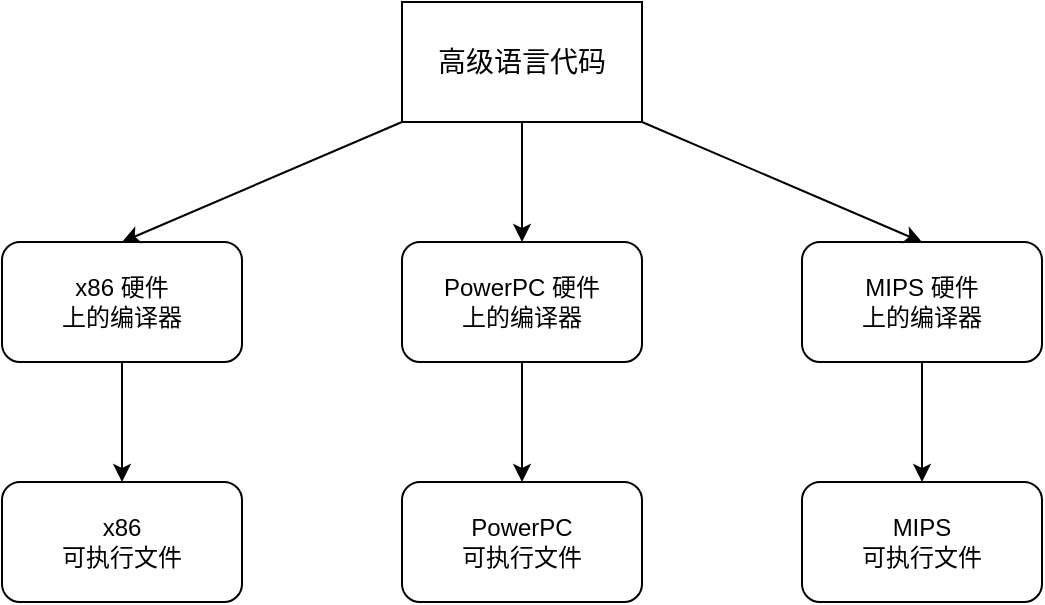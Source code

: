 <mxfile version="21.2.8" type="device">
  <diagram name="Page-1" id="PjV5T4BKNxEZxDZ0Ih3n">
    <mxGraphModel dx="724" dy="461" grid="1" gridSize="10" guides="1" tooltips="1" connect="1" arrows="1" fold="1" page="1" pageScale="1" pageWidth="827" pageHeight="1169" math="0" shadow="0">
      <root>
        <mxCell id="0" />
        <mxCell id="1" parent="0" />
        <mxCell id="Ck23_u48oW8TQgdkU4oY-8" style="edgeStyle=orthogonalEdgeStyle;rounded=0;orthogonalLoop=1;jettySize=auto;html=1;entryX=0.5;entryY=0;entryDx=0;entryDy=0;" edge="1" parent="1" source="Ck23_u48oW8TQgdkU4oY-1" target="Ck23_u48oW8TQgdkU4oY-2">
          <mxGeometry relative="1" as="geometry" />
        </mxCell>
        <mxCell id="Ck23_u48oW8TQgdkU4oY-10" style="rounded=0;orthogonalLoop=1;jettySize=auto;html=1;exitX=1;exitY=1;exitDx=0;exitDy=0;entryX=0.5;entryY=0;entryDx=0;entryDy=0;" edge="1" parent="1" source="Ck23_u48oW8TQgdkU4oY-1" target="Ck23_u48oW8TQgdkU4oY-4">
          <mxGeometry relative="1" as="geometry" />
        </mxCell>
        <mxCell id="Ck23_u48oW8TQgdkU4oY-12" style="rounded=0;orthogonalLoop=1;jettySize=auto;html=1;exitX=0;exitY=1;exitDx=0;exitDy=0;entryX=0.5;entryY=0;entryDx=0;entryDy=0;" edge="1" parent="1" source="Ck23_u48oW8TQgdkU4oY-1" target="Ck23_u48oW8TQgdkU4oY-3">
          <mxGeometry relative="1" as="geometry" />
        </mxCell>
        <mxCell id="Ck23_u48oW8TQgdkU4oY-1" value="&lt;font style=&quot;font-size: 14px;&quot;&gt;高级语言代码&lt;/font&gt;" style="rounded=0;whiteSpace=wrap;html=1;fillColor=none;" vertex="1" parent="1">
          <mxGeometry x="320" y="40" width="120" height="60" as="geometry" />
        </mxCell>
        <mxCell id="Ck23_u48oW8TQgdkU4oY-9" style="edgeStyle=orthogonalEdgeStyle;rounded=0;orthogonalLoop=1;jettySize=auto;html=1;entryX=0.5;entryY=0;entryDx=0;entryDy=0;" edge="1" parent="1" source="Ck23_u48oW8TQgdkU4oY-2" target="Ck23_u48oW8TQgdkU4oY-6">
          <mxGeometry relative="1" as="geometry" />
        </mxCell>
        <mxCell id="Ck23_u48oW8TQgdkU4oY-2" value="PowerPC 硬件&lt;br&gt;上的编译器" style="rounded=1;whiteSpace=wrap;html=1;fillColor=none;" vertex="1" parent="1">
          <mxGeometry x="320" y="160" width="120" height="60" as="geometry" />
        </mxCell>
        <mxCell id="Ck23_u48oW8TQgdkU4oY-13" style="edgeStyle=orthogonalEdgeStyle;rounded=0;orthogonalLoop=1;jettySize=auto;html=1;exitX=0.5;exitY=1;exitDx=0;exitDy=0;entryX=0.5;entryY=0;entryDx=0;entryDy=0;" edge="1" parent="1" source="Ck23_u48oW8TQgdkU4oY-3" target="Ck23_u48oW8TQgdkU4oY-5">
          <mxGeometry relative="1" as="geometry" />
        </mxCell>
        <mxCell id="Ck23_u48oW8TQgdkU4oY-3" value="x86 硬件&lt;br&gt;上的编译器" style="rounded=1;whiteSpace=wrap;html=1;fillColor=none;" vertex="1" parent="1">
          <mxGeometry x="120" y="160" width="120" height="60" as="geometry" />
        </mxCell>
        <mxCell id="Ck23_u48oW8TQgdkU4oY-11" style="edgeStyle=orthogonalEdgeStyle;rounded=0;orthogonalLoop=1;jettySize=auto;html=1;exitX=0.5;exitY=1;exitDx=0;exitDy=0;entryX=0.5;entryY=0;entryDx=0;entryDy=0;" edge="1" parent="1" source="Ck23_u48oW8TQgdkU4oY-4" target="Ck23_u48oW8TQgdkU4oY-7">
          <mxGeometry relative="1" as="geometry" />
        </mxCell>
        <mxCell id="Ck23_u48oW8TQgdkU4oY-4" value="MIPS 硬件&lt;br&gt;上的编译器" style="rounded=1;whiteSpace=wrap;html=1;fillColor=none;" vertex="1" parent="1">
          <mxGeometry x="520" y="160" width="120" height="60" as="geometry" />
        </mxCell>
        <mxCell id="Ck23_u48oW8TQgdkU4oY-5" value="x86&lt;br&gt;可执行文件" style="rounded=1;whiteSpace=wrap;html=1;fillColor=none;" vertex="1" parent="1">
          <mxGeometry x="120" y="280" width="120" height="60" as="geometry" />
        </mxCell>
        <mxCell id="Ck23_u48oW8TQgdkU4oY-6" value="PowerPC&lt;br&gt;可执行文件" style="rounded=1;whiteSpace=wrap;html=1;fillColor=none;" vertex="1" parent="1">
          <mxGeometry x="320" y="280" width="120" height="60" as="geometry" />
        </mxCell>
        <mxCell id="Ck23_u48oW8TQgdkU4oY-7" value="MIPS&lt;br&gt;可执行文件" style="rounded=1;whiteSpace=wrap;html=1;fillColor=none;" vertex="1" parent="1">
          <mxGeometry x="520" y="280" width="120" height="60" as="geometry" />
        </mxCell>
      </root>
    </mxGraphModel>
  </diagram>
</mxfile>
